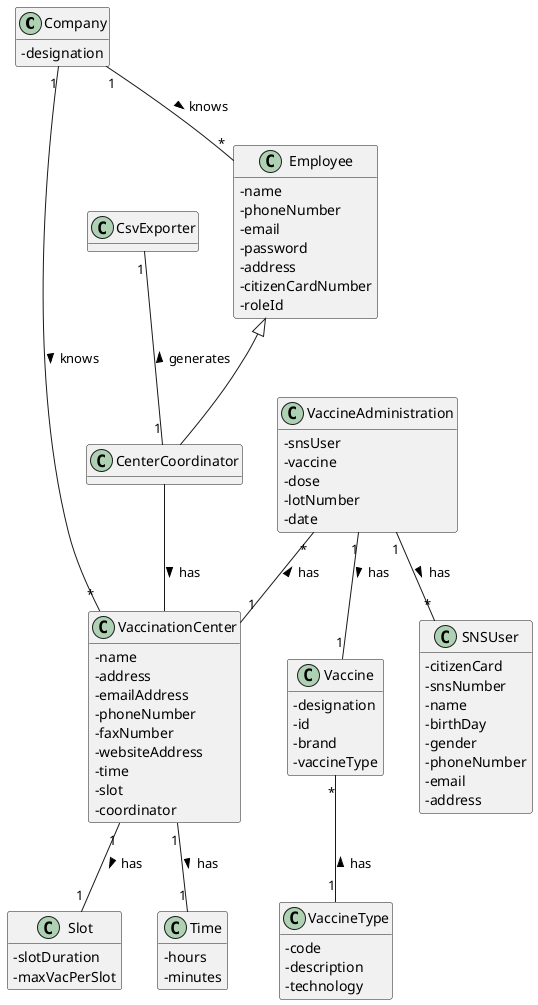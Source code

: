 @startuml US15_DM
hide methods
skinparam classAttributeIconSize 0

class Company {
  -designation
}

class CenterCoordinator {}

class Employee {
  -name
  -phoneNumber
  -email
  -password
  -address
  -citizenCardNumber
  -roleId
}

class VaccinationCenter{
  -name
  -address
  -emailAddress
  -phoneNumber
  -faxNumber
  -websiteAddress
  -time
  -slot
  -coordinator
}

class Time {
  -hours
  -minutes
}

class Slot {
  -slotDuration
  -maxVacPerSlot
}

class VaccineAdministration {
  -snsUser
  -vaccine
  -dose
  -lotNumber
  -date
}

class SNSUser {
  - citizenCard
  - snsNumber
  - name
  - birthDay
  - gender
  - phoneNumber
  - email
  - address
}

class CsvExporter {}

class Vaccine {
  -designation
  -id
  -brand
  -vaccineType
}

class VaccineType {
  -code 
  -description
  -technology
}

Company "1" -- "*" Employee : knows >
Company "1" -- "*" VaccinationCenter : knows >

Employee <|-- CenterCoordinator

CenterCoordinator -- VaccinationCenter : has >

VaccinationCenter "1" -- "1" Time : has >
VaccinationCenter "1"-- "1" Slot : has >
CsvExporter "1" -- "1" CenterCoordinator : generates <

VaccineAdministration "*" -- "1" VaccinationCenter : has <
VaccineAdministration "1" -- "*" SNSUser : has >
VaccineAdministration "1" -- "1" Vaccine : has > 
Vaccine "*" -- "1" VaccineType : has <

@enduml